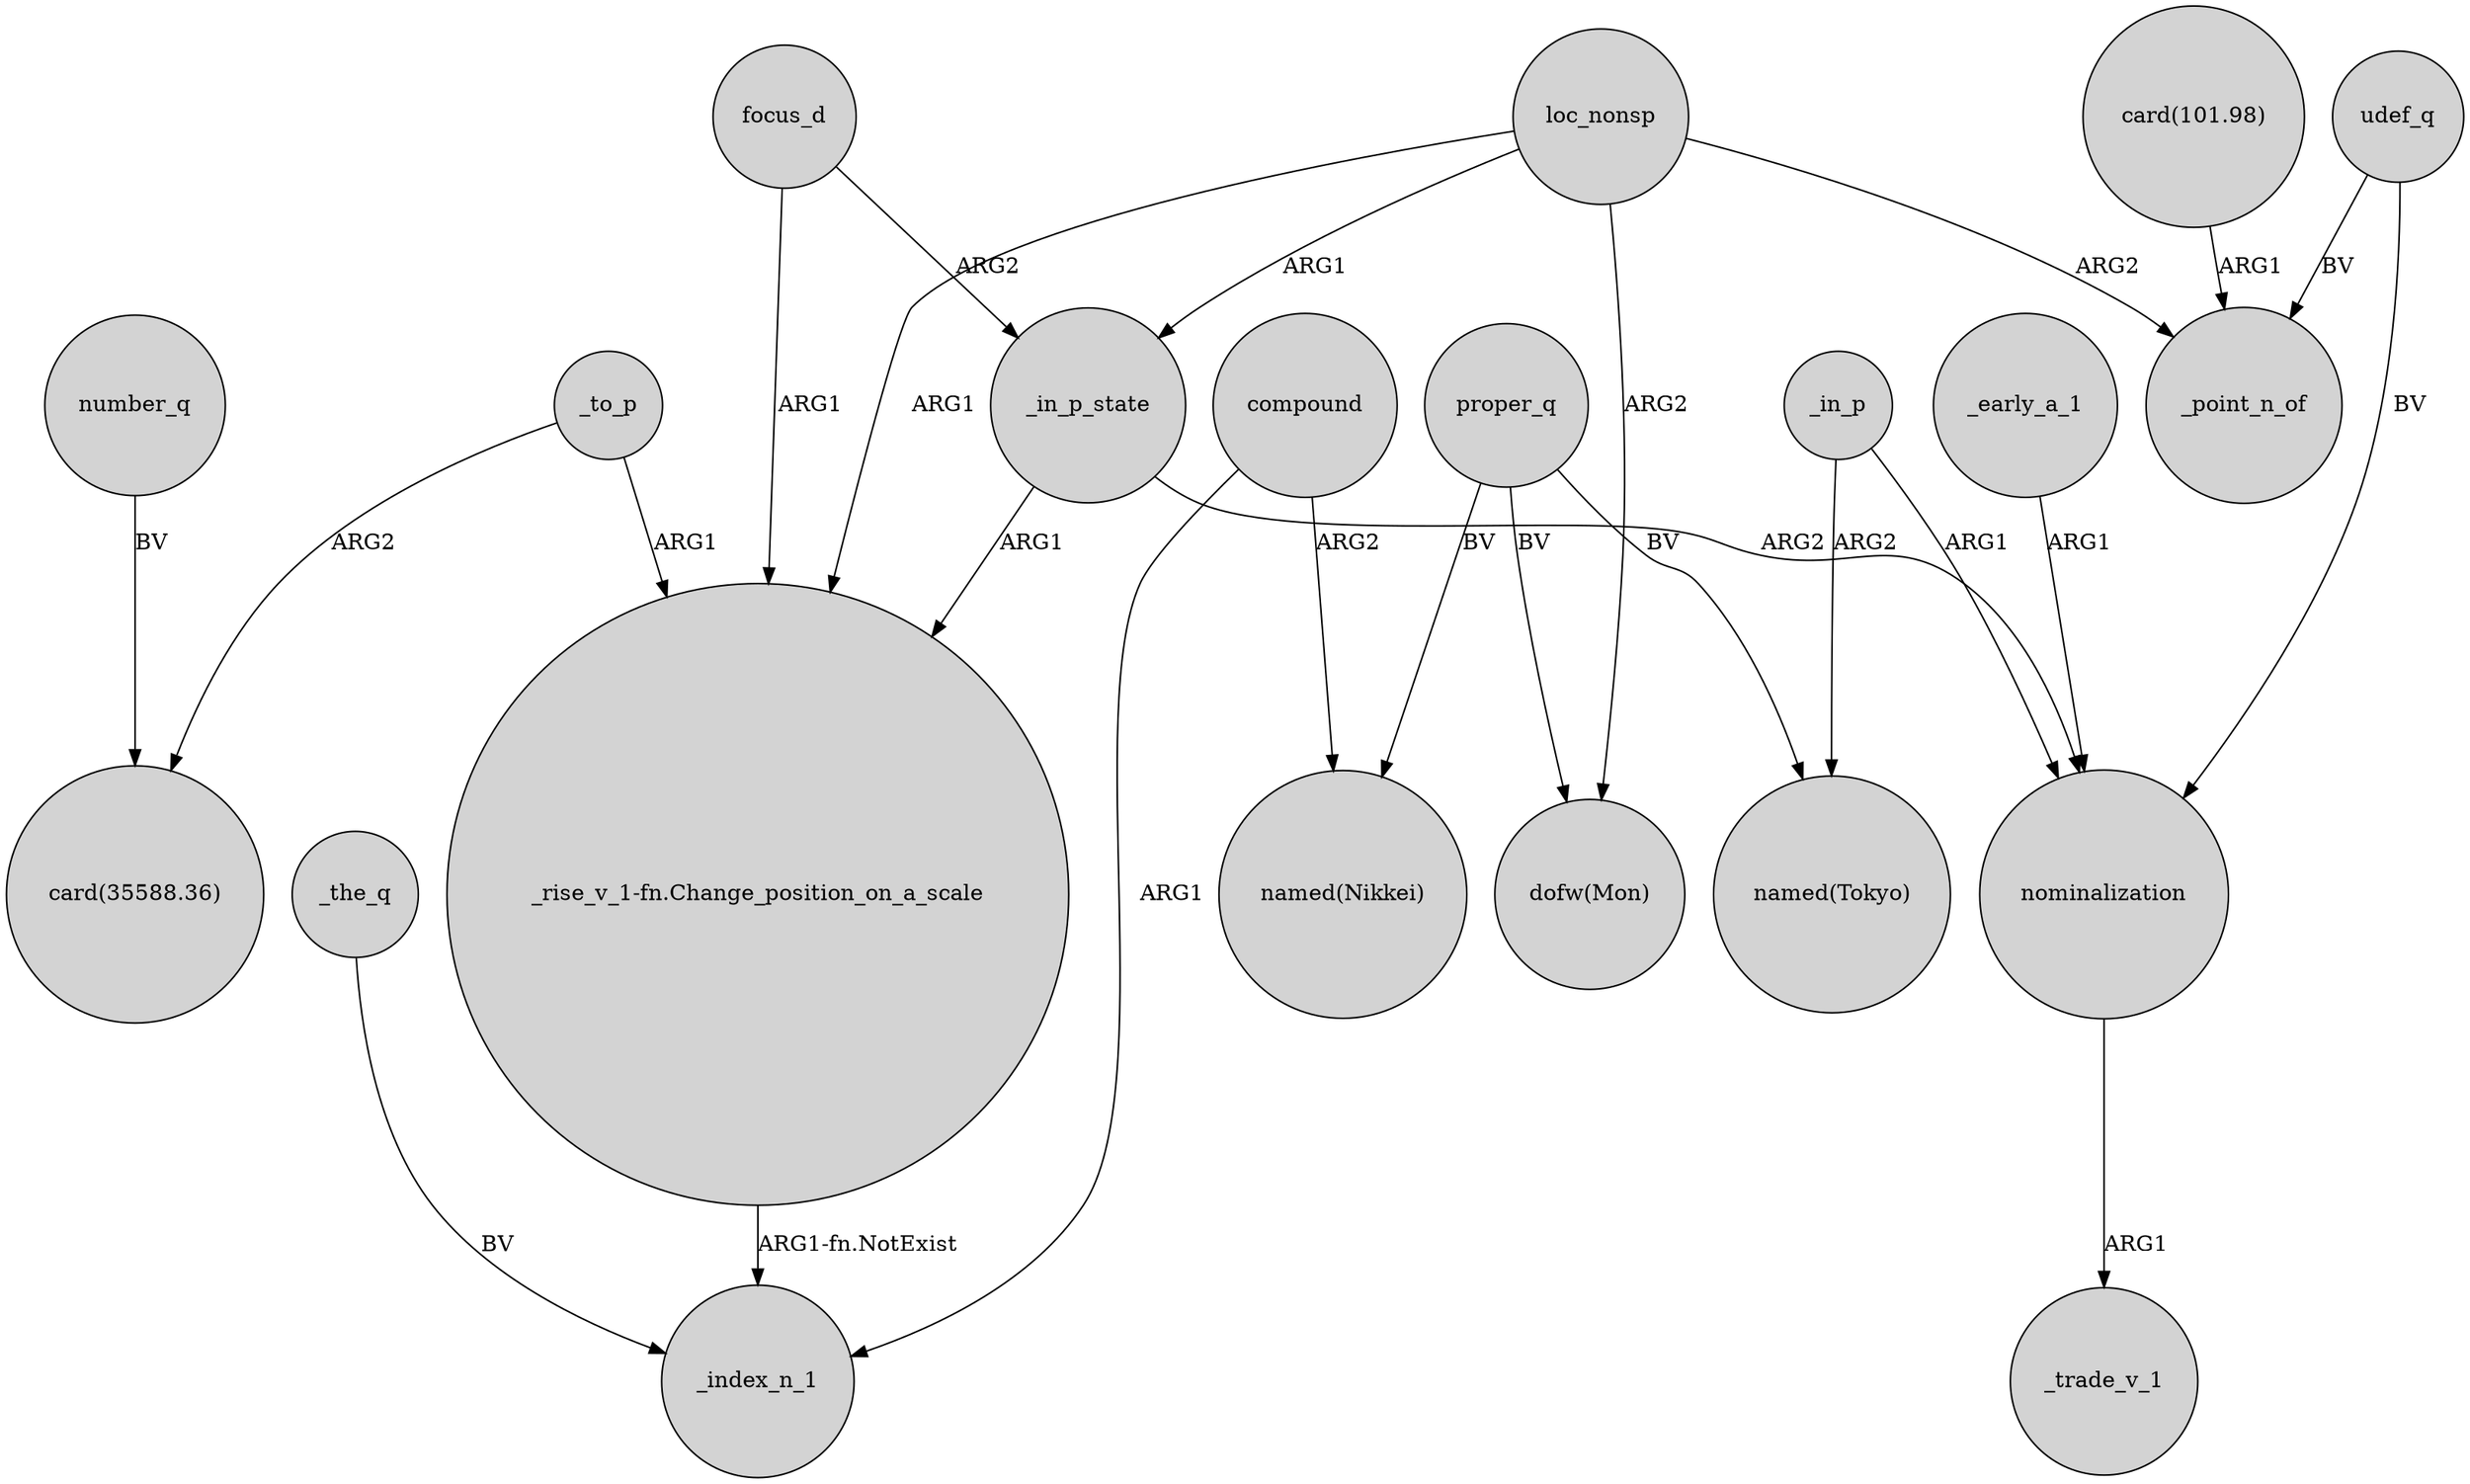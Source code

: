 digraph {
	node [shape=circle style=filled]
	_to_p -> "card(35588.36)" [label=ARG2]
	loc_nonsp -> _point_n_of [label=ARG2]
	number_q -> "card(35588.36)" [label=BV]
	focus_d -> _in_p_state [label=ARG2]
	_early_a_1 -> nominalization [label=ARG1]
	nominalization -> _trade_v_1 [label=ARG1]
	proper_q -> "named(Tokyo)" [label=BV]
	proper_q -> "named(Nikkei)" [label=BV]
	"_rise_v_1-fn.Change_position_on_a_scale" -> _index_n_1 [label="ARG1-fn.NotExist"]
	compound -> "named(Nikkei)" [label=ARG2]
	loc_nonsp -> "_rise_v_1-fn.Change_position_on_a_scale" [label=ARG1]
	_in_p -> nominalization [label=ARG1]
	focus_d -> "_rise_v_1-fn.Change_position_on_a_scale" [label=ARG1]
	proper_q -> "dofw(Mon)" [label=BV]
	_in_p_state -> nominalization [label=ARG2]
	udef_q -> nominalization [label=BV]
	_the_q -> _index_n_1 [label=BV]
	loc_nonsp -> _in_p_state [label=ARG1]
	loc_nonsp -> "dofw(Mon)" [label=ARG2]
	"card(101.98)" -> _point_n_of [label=ARG1]
	_in_p_state -> "_rise_v_1-fn.Change_position_on_a_scale" [label=ARG1]
	_in_p -> "named(Tokyo)" [label=ARG2]
	_to_p -> "_rise_v_1-fn.Change_position_on_a_scale" [label=ARG1]
	compound -> _index_n_1 [label=ARG1]
	udef_q -> _point_n_of [label=BV]
}

